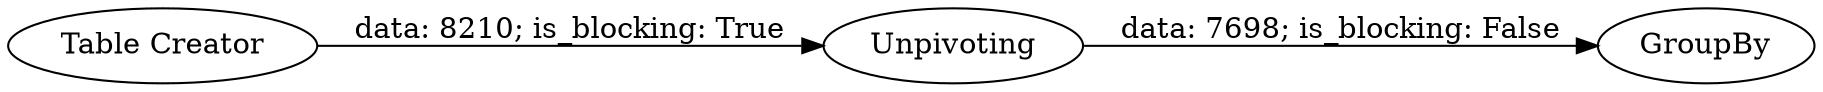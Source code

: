 digraph {
	"482829725163259009_1" [label="Table Creator"]
	"482829725163259009_3" [label=GroupBy]
	"482829725163259009_2" [label=Unpivoting]
	"482829725163259009_1" -> "482829725163259009_2" [label="data: 8210; is_blocking: True"]
	"482829725163259009_2" -> "482829725163259009_3" [label="data: 7698; is_blocking: False"]
	rankdir=LR
}
